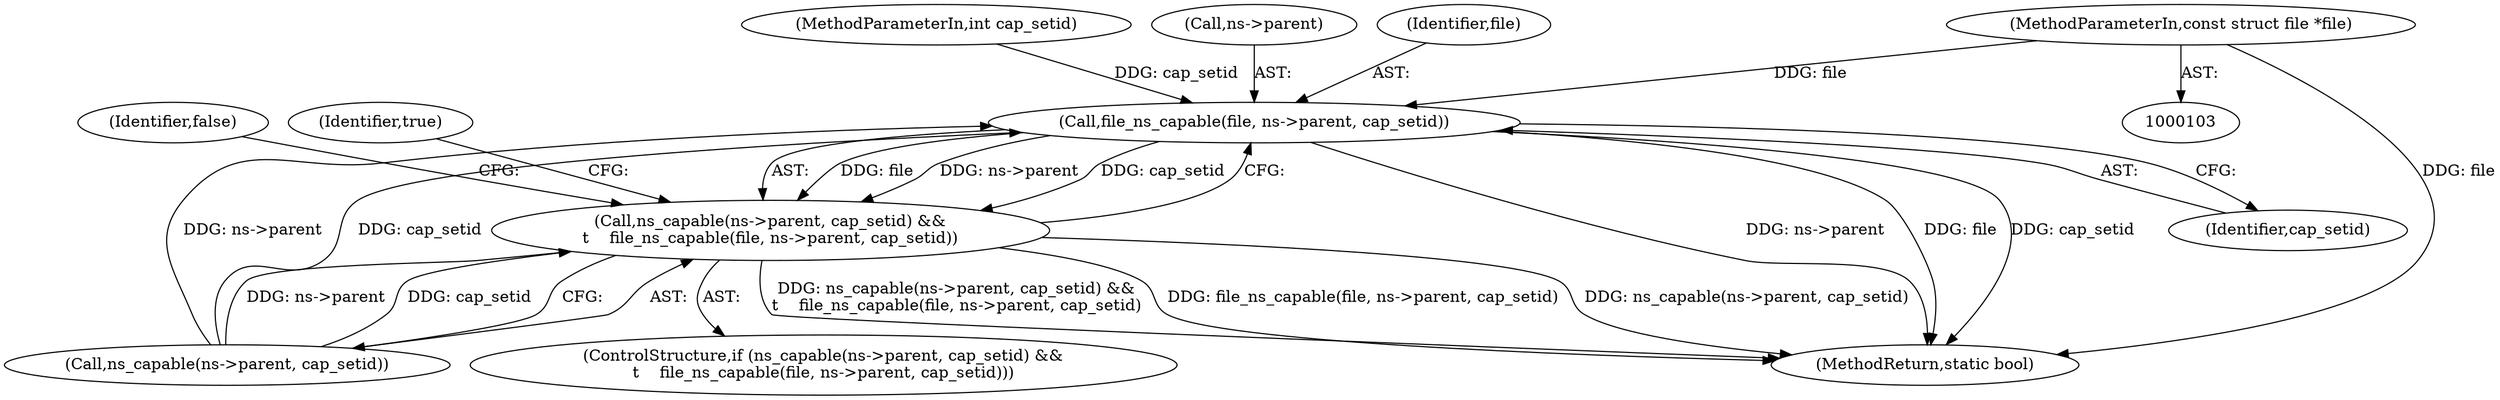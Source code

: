 digraph "0_linux_e3211c120a85b792978bcb4be7b2886df18d27f0@pointer" {
"1000104" [label="(MethodParameterIn,const struct file *file)"];
"1000188" [label="(Call,file_ns_capable(file, ns->parent, cap_setid))"];
"1000182" [label="(Call,ns_capable(ns->parent, cap_setid) &&\n\t    file_ns_capable(file, ns->parent, cap_setid))"];
"1000195" [label="(Identifier,true)"];
"1000190" [label="(Call,ns->parent)"];
"1000189" [label="(Identifier,file)"];
"1000182" [label="(Call,ns_capable(ns->parent, cap_setid) &&\n\t    file_ns_capable(file, ns->parent, cap_setid))"];
"1000188" [label="(Call,file_ns_capable(file, ns->parent, cap_setid))"];
"1000198" [label="(MethodReturn,static bool)"];
"1000106" [label="(MethodParameterIn,int cap_setid)"];
"1000193" [label="(Identifier,cap_setid)"];
"1000181" [label="(ControlStructure,if (ns_capable(ns->parent, cap_setid) &&\n\t    file_ns_capable(file, ns->parent, cap_setid)))"];
"1000104" [label="(MethodParameterIn,const struct file *file)"];
"1000183" [label="(Call,ns_capable(ns->parent, cap_setid))"];
"1000197" [label="(Identifier,false)"];
"1000104" -> "1000103"  [label="AST: "];
"1000104" -> "1000198"  [label="DDG: file"];
"1000104" -> "1000188"  [label="DDG: file"];
"1000188" -> "1000182"  [label="AST: "];
"1000188" -> "1000193"  [label="CFG: "];
"1000189" -> "1000188"  [label="AST: "];
"1000190" -> "1000188"  [label="AST: "];
"1000193" -> "1000188"  [label="AST: "];
"1000182" -> "1000188"  [label="CFG: "];
"1000188" -> "1000198"  [label="DDG: ns->parent"];
"1000188" -> "1000198"  [label="DDG: file"];
"1000188" -> "1000198"  [label="DDG: cap_setid"];
"1000188" -> "1000182"  [label="DDG: file"];
"1000188" -> "1000182"  [label="DDG: ns->parent"];
"1000188" -> "1000182"  [label="DDG: cap_setid"];
"1000183" -> "1000188"  [label="DDG: ns->parent"];
"1000183" -> "1000188"  [label="DDG: cap_setid"];
"1000106" -> "1000188"  [label="DDG: cap_setid"];
"1000182" -> "1000181"  [label="AST: "];
"1000182" -> "1000183"  [label="CFG: "];
"1000183" -> "1000182"  [label="AST: "];
"1000195" -> "1000182"  [label="CFG: "];
"1000197" -> "1000182"  [label="CFG: "];
"1000182" -> "1000198"  [label="DDG: ns_capable(ns->parent, cap_setid) &&\n\t    file_ns_capable(file, ns->parent, cap_setid)"];
"1000182" -> "1000198"  [label="DDG: file_ns_capable(file, ns->parent, cap_setid)"];
"1000182" -> "1000198"  [label="DDG: ns_capable(ns->parent, cap_setid)"];
"1000183" -> "1000182"  [label="DDG: ns->parent"];
"1000183" -> "1000182"  [label="DDG: cap_setid"];
}
